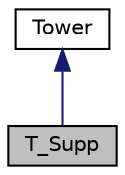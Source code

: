digraph "T_Supp"
{
  edge [fontname="Helvetica",fontsize="10",labelfontname="Helvetica",labelfontsize="10"];
  node [fontname="Helvetica",fontsize="10",shape=record];
  Node0 [label="T_Supp",height=0.2,width=0.4,color="black", fillcolor="grey75", style="filled", fontcolor="black"];
  Node1 -> Node0 [dir="back",color="midnightblue",fontsize="10",style="solid",fontname="Helvetica"];
  Node1 [label="Tower",height=0.2,width=0.4,color="black", fillcolor="white", style="filled",URL="$class_tower.html",tooltip="Klasa podstawowa opisujaca wieze. "];
}
